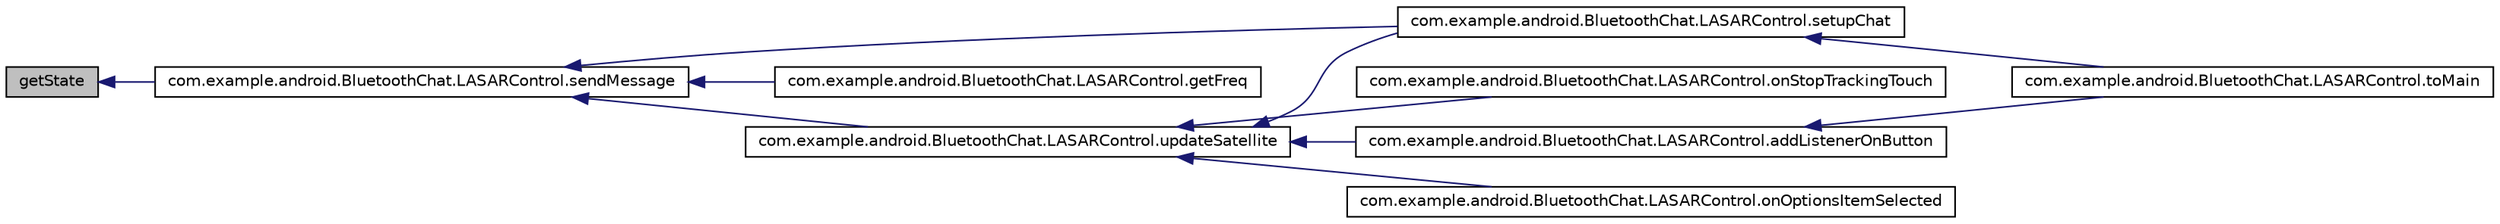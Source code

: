 digraph G
{
  edge [fontname="Helvetica",fontsize="10",labelfontname="Helvetica",labelfontsize="10"];
  node [fontname="Helvetica",fontsize="10",shape=record];
  rankdir="LR";
  Node1 [label="getState",height=0.2,width=0.4,color="black", fillcolor="grey75", style="filled" fontcolor="black"];
  Node1 -> Node2 [dir="back",color="midnightblue",fontsize="10",style="solid"];
  Node2 [label="com.example.android.BluetoothChat.LASARControl.sendMessage",height=0.2,width=0.4,color="black", fillcolor="white", style="filled",URL="$classcom_1_1example_1_1android_1_1_bluetooth_chat_1_1_l_a_s_a_r_control.html#a6a8a2004434afabb628a490d0d5273f9"];
  Node2 -> Node3 [dir="back",color="midnightblue",fontsize="10",style="solid"];
  Node3 [label="com.example.android.BluetoothChat.LASARControl.setupChat",height=0.2,width=0.4,color="black", fillcolor="white", style="filled",URL="$classcom_1_1example_1_1android_1_1_bluetooth_chat_1_1_l_a_s_a_r_control.html#a5bb861876066eec2e7de8212bc5312b5"];
  Node3 -> Node4 [dir="back",color="midnightblue",fontsize="10",style="solid"];
  Node4 [label="com.example.android.BluetoothChat.LASARControl.toMain",height=0.2,width=0.4,color="black", fillcolor="white", style="filled",URL="$classcom_1_1example_1_1android_1_1_bluetooth_chat_1_1_l_a_s_a_r_control.html#a1f166dbb18c9970efc1bc01b9b2e5c54"];
  Node2 -> Node5 [dir="back",color="midnightblue",fontsize="10",style="solid"];
  Node5 [label="com.example.android.BluetoothChat.LASARControl.getFreq",height=0.2,width=0.4,color="black", fillcolor="white", style="filled",URL="$classcom_1_1example_1_1android_1_1_bluetooth_chat_1_1_l_a_s_a_r_control.html#adc846b4b8d9a9ee1e53b348432eb8aff"];
  Node2 -> Node6 [dir="back",color="midnightblue",fontsize="10",style="solid"];
  Node6 [label="com.example.android.BluetoothChat.LASARControl.updateSatellite",height=0.2,width=0.4,color="black", fillcolor="white", style="filled",URL="$classcom_1_1example_1_1android_1_1_bluetooth_chat_1_1_l_a_s_a_r_control.html#ab084bbab05e4d41e495608164e6bd56c"];
  Node6 -> Node7 [dir="back",color="midnightblue",fontsize="10",style="solid"];
  Node7 [label="com.example.android.BluetoothChat.LASARControl.onStopTrackingTouch",height=0.2,width=0.4,color="black", fillcolor="white", style="filled",URL="$classcom_1_1example_1_1android_1_1_bluetooth_chat_1_1_l_a_s_a_r_control.html#abb13b75125cb8cb24fbeeef2451e262c"];
  Node6 -> Node8 [dir="back",color="midnightblue",fontsize="10",style="solid"];
  Node8 [label="com.example.android.BluetoothChat.LASARControl.addListenerOnButton",height=0.2,width=0.4,color="black", fillcolor="white", style="filled",URL="$classcom_1_1example_1_1android_1_1_bluetooth_chat_1_1_l_a_s_a_r_control.html#ae52c93cc72458772ce286f19d7cb6760"];
  Node8 -> Node4 [dir="back",color="midnightblue",fontsize="10",style="solid"];
  Node6 -> Node3 [dir="back",color="midnightblue",fontsize="10",style="solid"];
  Node6 -> Node9 [dir="back",color="midnightblue",fontsize="10",style="solid"];
  Node9 [label="com.example.android.BluetoothChat.LASARControl.onOptionsItemSelected",height=0.2,width=0.4,color="black", fillcolor="white", style="filled",URL="$classcom_1_1example_1_1android_1_1_bluetooth_chat_1_1_l_a_s_a_r_control.html#a37a55c533c74b60c0290ef1329d74e65"];
}
